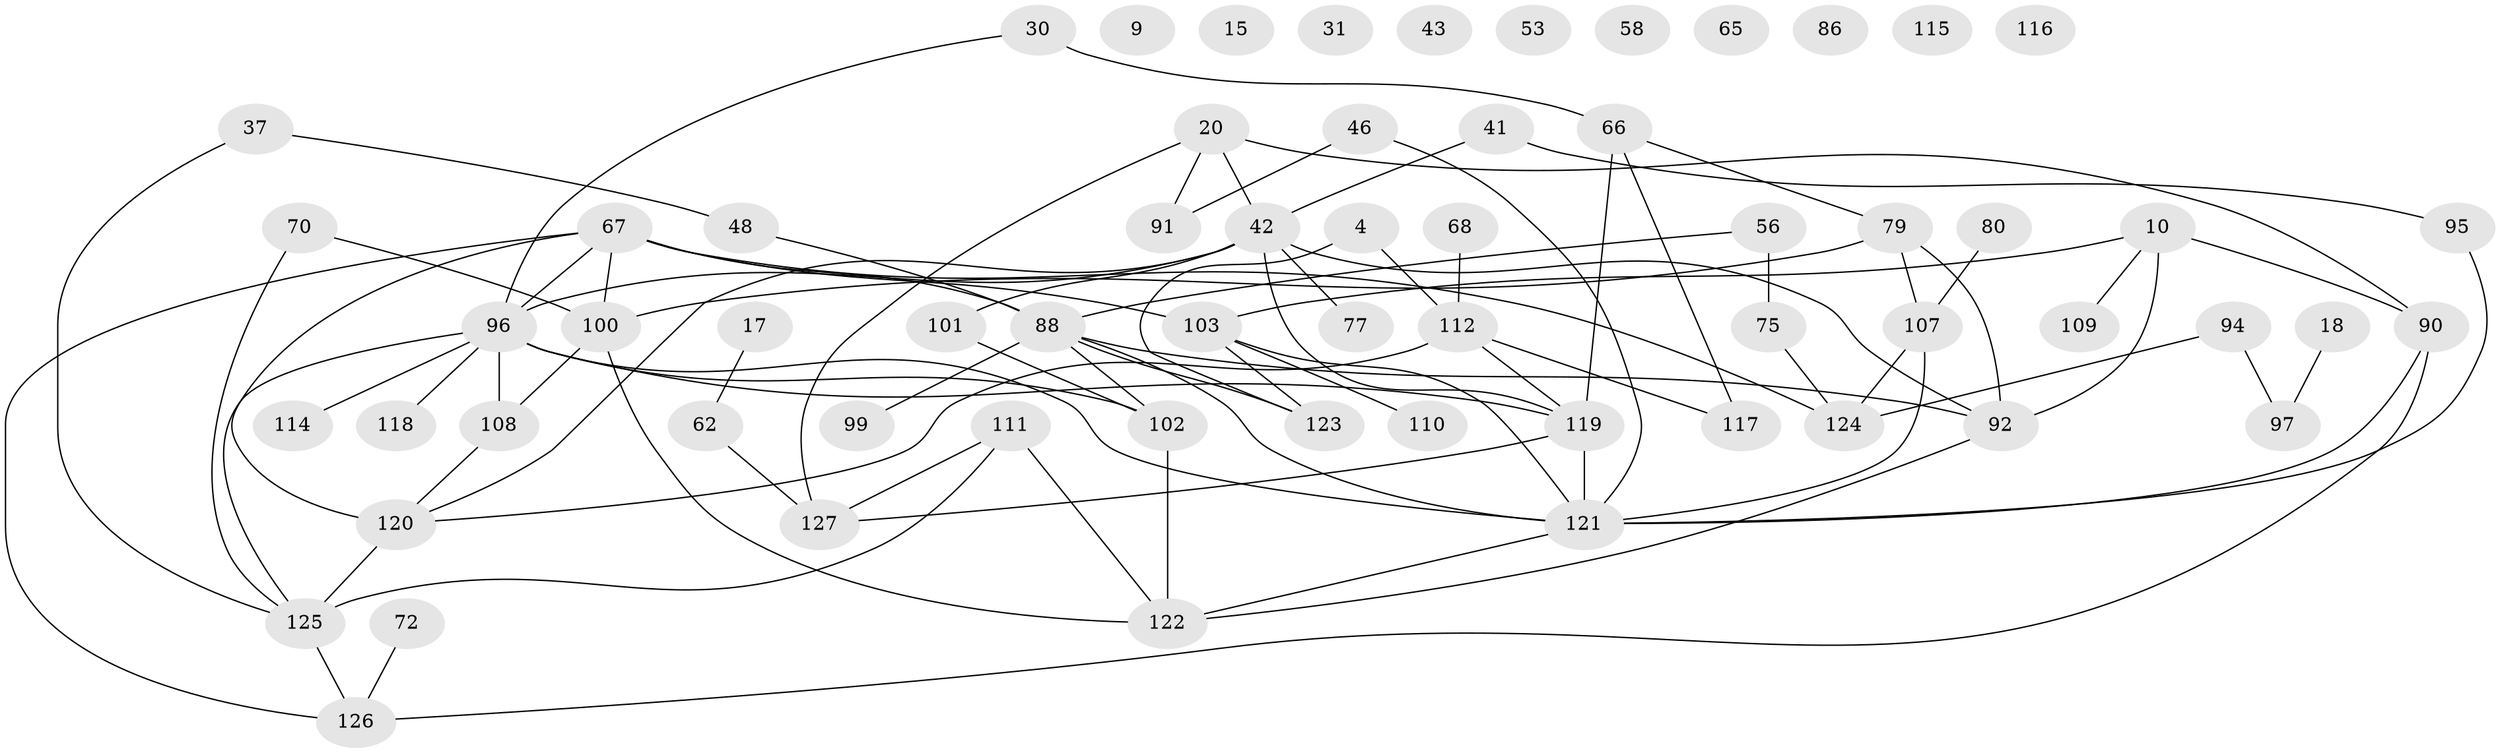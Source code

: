 // original degree distribution, {2: 0.25196850393700787, 3: 0.29133858267716534, 4: 0.16535433070866143, 1: 0.14173228346456693, 0: 0.07874015748031496, 5: 0.031496062992125984, 10: 0.007874015748031496, 8: 0.015748031496062992, 6: 0.007874015748031496, 7: 0.007874015748031496}
// Generated by graph-tools (version 1.1) at 2025/40/03/09/25 04:40:18]
// undirected, 63 vertices, 88 edges
graph export_dot {
graph [start="1"]
  node [color=gray90,style=filled];
  4;
  9;
  10 [super="+2"];
  15;
  17;
  18;
  20;
  30;
  31;
  37;
  41;
  42;
  43;
  46;
  48;
  53;
  56;
  58;
  62;
  65;
  66;
  67 [super="+59"];
  68;
  70;
  72;
  75;
  77;
  79 [super="+11"];
  80;
  86;
  88 [super="+55+38"];
  90 [super="+35"];
  91;
  92 [super="+14+33"];
  94;
  95 [super="+26"];
  96 [super="+81+29+84"];
  97;
  99;
  100 [super="+23+32"];
  101;
  102 [super="+3+87"];
  103 [super="+36+24+52+73"];
  107 [super="+21+74"];
  108 [super="+22+39"];
  109;
  110;
  111 [super="+71"];
  112 [super="+60+104"];
  114;
  115;
  116;
  117;
  118;
  119 [super="+105"];
  120 [super="+28+40+69+61+106"];
  121 [super="+34+89+83+113+98"];
  122 [super="+50"];
  123 [super="+93"];
  124 [super="+78"];
  125 [super="+49+64+85"];
  126 [super="+44+5+47+19"];
  127;
  4 -- 123;
  4 -- 112;
  10 -- 90 [weight=2];
  10 -- 109;
  10 -- 92;
  10 -- 103;
  17 -- 62;
  18 -- 97;
  20 -- 42;
  20 -- 90;
  20 -- 91;
  20 -- 127;
  30 -- 66;
  30 -- 96;
  37 -- 48;
  37 -- 125;
  41 -- 42;
  41 -- 95;
  42 -- 77;
  42 -- 96 [weight=2];
  42 -- 101;
  42 -- 119 [weight=2];
  42 -- 92;
  42 -- 120;
  46 -- 91;
  46 -- 121;
  48 -- 88;
  56 -- 75;
  56 -- 88;
  62 -- 127;
  66 -- 79;
  66 -- 117;
  66 -- 119;
  67 -- 124 [weight=3];
  67 -- 126;
  67 -- 100;
  67 -- 88 [weight=2];
  67 -- 120 [weight=2];
  67 -- 103;
  67 -- 96 [weight=2];
  68 -- 112;
  70 -- 100;
  70 -- 125;
  72 -- 126;
  75 -- 124;
  79 -- 92 [weight=3];
  79 -- 100 [weight=2];
  79 -- 107;
  80 -- 107;
  88 -- 102;
  88 -- 99;
  88 -- 92;
  88 -- 121;
  88 -- 123;
  90 -- 126;
  90 -- 121;
  92 -- 122;
  94 -- 97;
  94 -- 124;
  95 -- 121;
  96 -- 108 [weight=2];
  96 -- 118;
  96 -- 121;
  96 -- 114;
  96 -- 102;
  96 -- 119 [weight=2];
  96 -- 125;
  100 -- 122;
  100 -- 108;
  101 -- 102;
  102 -- 122;
  103 -- 121;
  103 -- 110;
  103 -- 123;
  107 -- 124;
  107 -- 121;
  108 -- 120;
  111 -- 122;
  111 -- 125;
  111 -- 127;
  112 -- 117;
  112 -- 119 [weight=2];
  112 -- 120 [weight=2];
  119 -- 127;
  119 -- 121;
  120 -- 125 [weight=2];
  121 -- 122;
  125 -- 126;
}
